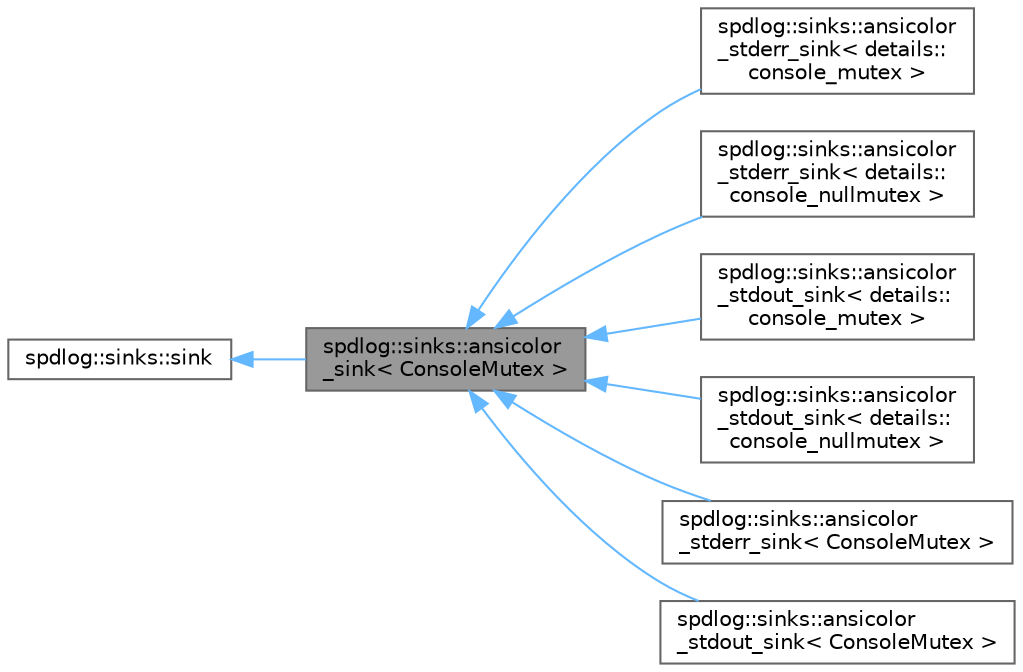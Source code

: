 digraph "spdlog::sinks::ansicolor_sink&lt; ConsoleMutex &gt;"
{
 // LATEX_PDF_SIZE
  bgcolor="transparent";
  edge [fontname=Helvetica,fontsize=10,labelfontname=Helvetica,labelfontsize=10];
  node [fontname=Helvetica,fontsize=10,shape=box,height=0.2,width=0.4];
  rankdir="LR";
  Node1 [id="Node000001",label="spdlog::sinks::ansicolor\l_sink\< ConsoleMutex \>",height=0.2,width=0.4,color="gray40", fillcolor="grey60", style="filled", fontcolor="black",tooltip=" "];
  Node2 -> Node1 [id="edge8_Node000001_Node000002",dir="back",color="steelblue1",style="solid",tooltip=" "];
  Node2 [id="Node000002",label="spdlog::sinks::sink",height=0.2,width=0.4,color="gray40", fillcolor="white", style="filled",URL="$classspdlog_1_1sinks_1_1sink.html",tooltip=" "];
  Node1 -> Node3 [id="edge9_Node000001_Node000003",dir="back",color="steelblue1",style="solid",tooltip=" "];
  Node3 [id="Node000003",label="spdlog::sinks::ansicolor\l_stderr_sink\< details::\lconsole_mutex \>",height=0.2,width=0.4,color="gray40", fillcolor="white", style="filled",URL="$classspdlog_1_1sinks_1_1ansicolor__stderr__sink.html",tooltip=" "];
  Node1 -> Node4 [id="edge10_Node000001_Node000004",dir="back",color="steelblue1",style="solid",tooltip=" "];
  Node4 [id="Node000004",label="spdlog::sinks::ansicolor\l_stderr_sink\< details::\lconsole_nullmutex \>",height=0.2,width=0.4,color="gray40", fillcolor="white", style="filled",URL="$classspdlog_1_1sinks_1_1ansicolor__stderr__sink.html",tooltip=" "];
  Node1 -> Node5 [id="edge11_Node000001_Node000005",dir="back",color="steelblue1",style="solid",tooltip=" "];
  Node5 [id="Node000005",label="spdlog::sinks::ansicolor\l_stdout_sink\< details::\lconsole_mutex \>",height=0.2,width=0.4,color="gray40", fillcolor="white", style="filled",URL="$classspdlog_1_1sinks_1_1ansicolor__stdout__sink.html",tooltip=" "];
  Node1 -> Node6 [id="edge12_Node000001_Node000006",dir="back",color="steelblue1",style="solid",tooltip=" "];
  Node6 [id="Node000006",label="spdlog::sinks::ansicolor\l_stdout_sink\< details::\lconsole_nullmutex \>",height=0.2,width=0.4,color="gray40", fillcolor="white", style="filled",URL="$classspdlog_1_1sinks_1_1ansicolor__stdout__sink.html",tooltip=" "];
  Node1 -> Node7 [id="edge13_Node000001_Node000007",dir="back",color="steelblue1",style="solid",tooltip=" "];
  Node7 [id="Node000007",label="spdlog::sinks::ansicolor\l_stderr_sink\< ConsoleMutex \>",height=0.2,width=0.4,color="gray40", fillcolor="white", style="filled",URL="$classspdlog_1_1sinks_1_1ansicolor__stderr__sink.html",tooltip=" "];
  Node1 -> Node8 [id="edge14_Node000001_Node000008",dir="back",color="steelblue1",style="solid",tooltip=" "];
  Node8 [id="Node000008",label="spdlog::sinks::ansicolor\l_stdout_sink\< ConsoleMutex \>",height=0.2,width=0.4,color="gray40", fillcolor="white", style="filled",URL="$classspdlog_1_1sinks_1_1ansicolor__stdout__sink.html",tooltip=" "];
}
